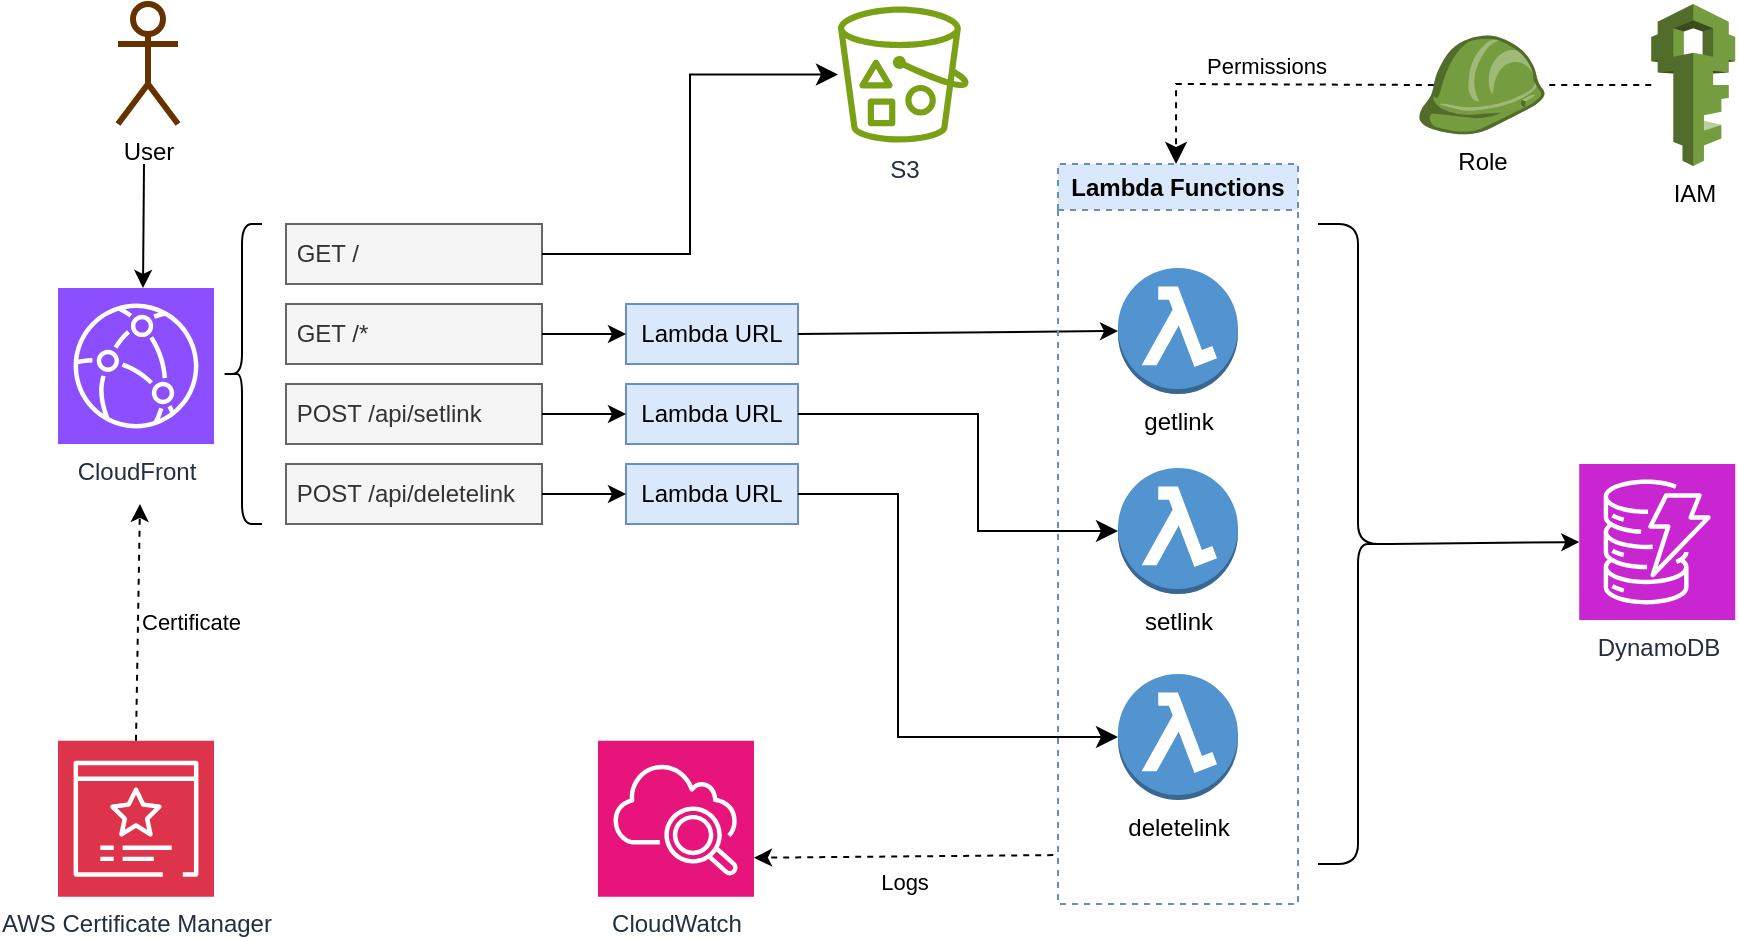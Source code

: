 <mxfile version="24.7.5">
  <diagram name="Page-1" id="Ex9OYCSxpZonpExHsZKU">
    <mxGraphModel dx="875" dy="532" grid="1" gridSize="10" guides="1" tooltips="1" connect="1" arrows="1" fold="1" page="1" pageScale="1" pageWidth="850" pageHeight="1100" math="0" shadow="0">
      <root>
        <mxCell id="0" />
        <mxCell id="1" parent="0" />
        <mxCell id="ScxCKHqK9inZu00NBfnN-2" value="CloudFront" style="sketch=0;points=[[0,0,0],[0.25,0,0],[0.5,0,0],[0.75,0,0],[1,0,0],[0,1,0],[0.25,1,0],[0.5,1,0],[0.75,1,0],[1,1,0],[0,0.25,0],[0,0.5,0],[0,0.75,0],[1,0.25,0],[1,0.5,0],[1,0.75,0]];outlineConnect=0;fontColor=#232F3E;fillColor=#8C4FFF;strokeColor=#ffffff;dashed=0;verticalLabelPosition=bottom;verticalAlign=top;align=center;html=1;fontSize=12;fontStyle=0;aspect=fixed;shape=mxgraph.aws4.resourceIcon;resIcon=mxgraph.aws4.cloudfront;" parent="1" vertex="1">
          <mxGeometry x="230" y="572" width="78" height="78" as="geometry" />
        </mxCell>
        <mxCell id="ScxCKHqK9inZu00NBfnN-14" value="DynamoDB" style="sketch=0;points=[[0,0,0],[0.25,0,0],[0.5,0,0],[0.75,0,0],[1,0,0],[0,1,0],[0.25,1,0],[0.5,1,0],[0.75,1,0],[1,1,0],[0,0.25,0],[0,0.5,0],[0,0.75,0],[1,0.25,0],[1,0.5,0],[1,0.75,0]];outlineConnect=0;fontColor=#232F3E;fillColor=#C925D1;strokeColor=#ffffff;dashed=0;verticalLabelPosition=bottom;verticalAlign=top;align=center;html=1;fontSize=12;fontStyle=0;aspect=fixed;shape=mxgraph.aws4.resourceIcon;resIcon=mxgraph.aws4.dynamodb;" parent="1" vertex="1">
          <mxGeometry x="990.62" y="660" width="78" height="78" as="geometry" />
        </mxCell>
        <mxCell id="ScxCKHqK9inZu00NBfnN-21" value="AWS Certificate Manager" style="sketch=0;points=[[0,0,0],[0.25,0,0],[0.5,0,0],[0.75,0,0],[1,0,0],[0,1,0],[0.25,1,0],[0.5,1,0],[0.75,1,0],[1,1,0],[0,0.25,0],[0,0.5,0],[0,0.75,0],[1,0.25,0],[1,0.5,0],[1,0.75,0]];outlineConnect=0;fontColor=#232F3E;fillColor=#DD344C;strokeColor=#ffffff;dashed=0;verticalLabelPosition=bottom;verticalAlign=top;align=center;html=1;fontSize=12;fontStyle=0;aspect=fixed;shape=mxgraph.aws4.resourceIcon;resIcon=mxgraph.aws4.certificate_manager_3;" parent="1" vertex="1">
          <mxGeometry x="230" y="798.37" width="78" height="78" as="geometry" />
        </mxCell>
        <mxCell id="ScxCKHqK9inZu00NBfnN-26" value="S3" style="sketch=0;outlineConnect=0;fontColor=#232F3E;gradientColor=none;fillColor=#7AA116;strokeColor=none;dashed=0;verticalLabelPosition=bottom;verticalAlign=top;align=center;html=1;fontSize=12;fontStyle=0;aspect=fixed;pointerEvents=1;shape=mxgraph.aws4.bucket_with_objects;" parent="1" vertex="1">
          <mxGeometry x="620" y="431.25" width="65.38" height="68" as="geometry" />
        </mxCell>
        <mxCell id="ScxCKHqK9inZu00NBfnN-30" value="CloudWatch" style="sketch=0;points=[[0,0,0],[0.25,0,0],[0.5,0,0],[0.75,0,0],[1,0,0],[0,1,0],[0.25,1,0],[0.5,1,0],[0.75,1,0],[1,1,0],[0,0.25,0],[0,0.5,0],[0,0.75,0],[1,0.25,0],[1,0.5,0],[1,0.75,0]];points=[[0,0,0],[0.25,0,0],[0.5,0,0],[0.75,0,0],[1,0,0],[0,1,0],[0.25,1,0],[0.5,1,0],[0.75,1,0],[1,1,0],[0,0.25,0],[0,0.5,0],[0,0.75,0],[1,0.25,0],[1,0.5,0],[1,0.75,0]];outlineConnect=0;fontColor=#232F3E;fillColor=#E7157B;strokeColor=#ffffff;dashed=0;verticalLabelPosition=bottom;verticalAlign=top;align=center;html=1;fontSize=12;fontStyle=0;aspect=fixed;shape=mxgraph.aws4.resourceIcon;resIcon=mxgraph.aws4.cloudwatch_2;" parent="1" vertex="1">
          <mxGeometry x="500" y="798.37" width="78" height="78" as="geometry" />
        </mxCell>
        <mxCell id="ScxCKHqK9inZu00NBfnN-32" value="" style="shape=curlyBracket;whiteSpace=wrap;html=1;rounded=1;labelPosition=left;verticalLabelPosition=middle;align=right;verticalAlign=middle;" parent="1" vertex="1">
          <mxGeometry x="312" y="540" width="20" height="150" as="geometry" />
        </mxCell>
        <mxCell id="ScxCKHqK9inZu00NBfnN-33" value="IAM" style="outlineConnect=0;dashed=0;verticalLabelPosition=bottom;verticalAlign=top;align=center;html=1;shape=mxgraph.aws3.iam;fillColor=#759C3E;gradientColor=none;" parent="1" vertex="1">
          <mxGeometry x="1026.62" y="430" width="42" height="81" as="geometry" />
        </mxCell>
        <mxCell id="ScxCKHqK9inZu00NBfnN-35" value="Role" style="outlineConnect=0;dashed=0;verticalLabelPosition=bottom;verticalAlign=top;align=center;html=1;shape=mxgraph.aws3.role;fillColor=#759C3E;gradientColor=none;" parent="1" vertex="1">
          <mxGeometry x="910" y="445.75" width="63.25" height="49.5" as="geometry" />
        </mxCell>
        <mxCell id="ScxCKHqK9inZu00NBfnN-41" value="&amp;nbsp;GET /" style="rounded=0;whiteSpace=wrap;html=1;align=left;fillColor=#f5f5f5;fontColor=#333333;strokeColor=#666666;" parent="1" vertex="1">
          <mxGeometry x="344" y="540" width="128" height="30" as="geometry" />
        </mxCell>
        <mxCell id="ScxCKHqK9inZu00NBfnN-42" value="&amp;nbsp;GET /*" style="rounded=0;whiteSpace=wrap;html=1;align=left;fillColor=#f5f5f5;strokeColor=#666666;fontColor=#333333;" parent="1" vertex="1">
          <mxGeometry x="344" y="580" width="128" height="30" as="geometry" />
        </mxCell>
        <mxCell id="ScxCKHqK9inZu00NBfnN-43" value="&amp;nbsp;POST /api/setlink" style="rounded=0;whiteSpace=wrap;html=1;align=left;fillColor=#f5f5f5;strokeColor=#666666;fontColor=#333333;" parent="1" vertex="1">
          <mxGeometry x="344" y="620" width="128" height="30" as="geometry" />
        </mxCell>
        <mxCell id="ScxCKHqK9inZu00NBfnN-44" value="&amp;nbsp;POST /api/deletelink" style="rounded=0;whiteSpace=wrap;html=1;align=left;fillColor=#f5f5f5;strokeColor=#666666;fontColor=#333333;" parent="1" vertex="1">
          <mxGeometry x="344" y="660" width="128" height="30" as="geometry" />
        </mxCell>
        <mxCell id="ScxCKHqK9inZu00NBfnN-46" value="Lambda URL" style="rounded=0;whiteSpace=wrap;html=1;align=center;fillColor=#dae8fc;strokeColor=#6c8ebf;" parent="1" vertex="1">
          <mxGeometry x="514" y="580" width="86" height="30" as="geometry" />
        </mxCell>
        <mxCell id="ScxCKHqK9inZu00NBfnN-47" value="Lambda URL" style="rounded=0;whiteSpace=wrap;html=1;align=center;fillColor=#dae8fc;strokeColor=#6c8ebf;" parent="1" vertex="1">
          <mxGeometry x="514" y="620" width="86" height="30" as="geometry" />
        </mxCell>
        <mxCell id="ScxCKHqK9inZu00NBfnN-48" value="Lambda URL" style="rounded=0;whiteSpace=wrap;html=1;align=center;fillColor=#dae8fc;strokeColor=#6c8ebf;" parent="1" vertex="1">
          <mxGeometry x="514" y="660" width="86" height="30" as="geometry" />
        </mxCell>
        <mxCell id="ScxCKHqK9inZu00NBfnN-50" value="" style="endArrow=classic;html=1;rounded=0;entryX=0;entryY=0.5;entryDx=0;entryDy=0;exitX=1;exitY=0.5;exitDx=0;exitDy=0;" parent="1" source="ScxCKHqK9inZu00NBfnN-42" target="ScxCKHqK9inZu00NBfnN-46" edge="1">
          <mxGeometry width="50" height="50" relative="1" as="geometry">
            <mxPoint x="400" y="600" as="sourcePoint" />
            <mxPoint x="450" y="550" as="targetPoint" />
          </mxGeometry>
        </mxCell>
        <mxCell id="ScxCKHqK9inZu00NBfnN-51" value="" style="endArrow=classic;html=1;rounded=0;entryX=0;entryY=0.5;entryDx=0;entryDy=0;exitX=1;exitY=0.5;exitDx=0;exitDy=0;" parent="1" source="ScxCKHqK9inZu00NBfnN-43" target="ScxCKHqK9inZu00NBfnN-47" edge="1">
          <mxGeometry width="50" height="50" relative="1" as="geometry">
            <mxPoint x="400" y="600" as="sourcePoint" />
            <mxPoint x="450" y="550" as="targetPoint" />
          </mxGeometry>
        </mxCell>
        <mxCell id="ScxCKHqK9inZu00NBfnN-52" value="" style="endArrow=classic;html=1;rounded=0;entryX=0;entryY=0.5;entryDx=0;entryDy=0;exitX=1;exitY=0.5;exitDx=0;exitDy=0;" parent="1" source="ScxCKHqK9inZu00NBfnN-44" target="ScxCKHqK9inZu00NBfnN-48" edge="1">
          <mxGeometry width="50" height="50" relative="1" as="geometry">
            <mxPoint x="400" y="600" as="sourcePoint" />
            <mxPoint x="450" y="550" as="targetPoint" />
          </mxGeometry>
        </mxCell>
        <mxCell id="ScxCKHqK9inZu00NBfnN-59" value="" style="endArrow=classic;html=1;rounded=0;exitX=0.1;exitY=0.5;exitDx=0;exitDy=0;exitPerimeter=0;entryX=0;entryY=0.5;entryDx=0;entryDy=0;entryPerimeter=0;" parent="1" source="ScxCKHqK9inZu00NBfnN-58" target="ScxCKHqK9inZu00NBfnN-14" edge="1">
          <mxGeometry width="50" height="50" relative="1" as="geometry">
            <mxPoint x="730" y="715" as="sourcePoint" />
            <mxPoint x="780" y="665" as="targetPoint" />
          </mxGeometry>
        </mxCell>
        <mxCell id="ScxCKHqK9inZu00NBfnN-58" value="" style="shape=curlyBracket;whiteSpace=wrap;html=1;rounded=1;flipH=1;labelPosition=right;verticalLabelPosition=middle;align=left;verticalAlign=middle;" parent="1" vertex="1">
          <mxGeometry x="860" y="540" width="40" height="320" as="geometry" />
        </mxCell>
        <mxCell id="ScxCKHqK9inZu00NBfnN-64" value="" style="endArrow=none;html=1;rounded=0;endFill=0;dashed=1;" parent="1" source="ScxCKHqK9inZu00NBfnN-33" target="ScxCKHqK9inZu00NBfnN-35" edge="1">
          <mxGeometry width="50" height="50" relative="1" as="geometry">
            <mxPoint x="826.62" y="605.5" as="sourcePoint" />
            <mxPoint x="876.62" y="555.5" as="targetPoint" />
          </mxGeometry>
        </mxCell>
        <mxCell id="ScxCKHqK9inZu00NBfnN-68" value="Permissions" style="edgeStyle=elbowEdgeStyle;elbow=vertical;endArrow=classic;html=1;curved=0;rounded=0;endSize=8;startSize=8;entryX=0.492;entryY=0;entryDx=0;entryDy=0;exitX=0.125;exitY=0.5;exitDx=0;exitDy=0;exitPerimeter=0;dashed=1;align=center;labelPosition=center;verticalLabelPosition=top;verticalAlign=bottom;entryPerimeter=0;" parent="1" source="ScxCKHqK9inZu00NBfnN-35" target="ScxCKHqK9inZu00NBfnN-77" edge="1">
          <mxGeometry width="50" height="50" relative="1" as="geometry">
            <mxPoint x="680" y="640" as="sourcePoint" />
            <mxPoint x="794" y="520" as="targetPoint" />
            <Array as="points">
              <mxPoint x="860" y="470" />
            </Array>
          </mxGeometry>
        </mxCell>
        <mxCell id="ScxCKHqK9inZu00NBfnN-70" value="" style="edgeStyle=elbowEdgeStyle;elbow=horizontal;endArrow=classic;html=1;curved=0;rounded=0;endSize=8;startSize=8;exitX=1;exitY=0.5;exitDx=0;exitDy=0;" parent="1" source="ScxCKHqK9inZu00NBfnN-41" target="ScxCKHqK9inZu00NBfnN-26" edge="1">
          <mxGeometry width="50" height="50" relative="1" as="geometry">
            <mxPoint x="680" y="720" as="sourcePoint" />
            <mxPoint x="730" y="670" as="targetPoint" />
          </mxGeometry>
        </mxCell>
        <mxCell id="ScxCKHqK9inZu00NBfnN-71" value="" style="endArrow=classic;html=1;rounded=0;exitX=1;exitY=0.5;exitDx=0;exitDy=0;entryX=0;entryY=0.5;entryDx=0;entryDy=0;entryPerimeter=0;" parent="1" source="ScxCKHqK9inZu00NBfnN-46" target="ScxCKHqK9inZu00NBfnN-84" edge="1">
          <mxGeometry width="50" height="50" relative="1" as="geometry">
            <mxPoint x="680" y="640" as="sourcePoint" />
            <mxPoint x="752.5" y="595" as="targetPoint" />
          </mxGeometry>
        </mxCell>
        <mxCell id="ScxCKHqK9inZu00NBfnN-72" value="" style="edgeStyle=elbowEdgeStyle;elbow=horizontal;endArrow=classic;html=1;curved=0;rounded=0;endSize=8;startSize=8;exitX=1;exitY=0.5;exitDx=0;exitDy=0;entryX=0;entryY=0.5;entryDx=0;entryDy=0;entryPerimeter=0;" parent="1" source="ScxCKHqK9inZu00NBfnN-47" target="ScxCKHqK9inZu00NBfnN-85" edge="1">
          <mxGeometry width="50" height="50" relative="1" as="geometry">
            <mxPoint x="680" y="710" as="sourcePoint" />
            <mxPoint x="750" y="690" as="targetPoint" />
            <Array as="points">
              <mxPoint x="690" y="670" />
            </Array>
          </mxGeometry>
        </mxCell>
        <mxCell id="ScxCKHqK9inZu00NBfnN-73" value="" style="edgeStyle=elbowEdgeStyle;elbow=horizontal;endArrow=classic;html=1;curved=0;rounded=0;endSize=8;startSize=8;exitX=1;exitY=0.5;exitDx=0;exitDy=0;entryX=0;entryY=0.5;entryDx=0;entryDy=0;entryPerimeter=0;" parent="1" source="ScxCKHqK9inZu00NBfnN-48" target="ScxCKHqK9inZu00NBfnN-86" edge="1">
          <mxGeometry width="50" height="50" relative="1" as="geometry">
            <mxPoint x="680" y="710" as="sourcePoint" />
            <mxPoint x="710" y="750" as="targetPoint" />
            <Array as="points">
              <mxPoint x="650" y="730" />
            </Array>
          </mxGeometry>
        </mxCell>
        <mxCell id="ScxCKHqK9inZu00NBfnN-77" value="Lambda Functions" style="swimlane;whiteSpace=wrap;html=1;fillColor=#dae8fc;strokeColor=#6c8ebf;dashed=1;" parent="1" vertex="1">
          <mxGeometry x="730" y="510" width="120" height="370" as="geometry" />
        </mxCell>
        <mxCell id="ScxCKHqK9inZu00NBfnN-86" value="deletelink" style="outlineConnect=0;dashed=0;verticalLabelPosition=bottom;verticalAlign=top;align=center;html=1;shape=mxgraph.aws3.lambda_function;fillColor=#5294CF;gradientColor=none;" parent="ScxCKHqK9inZu00NBfnN-77" vertex="1">
          <mxGeometry x="30" y="255" width="60" height="63" as="geometry" />
        </mxCell>
        <mxCell id="ScxCKHqK9inZu00NBfnN-85" value="setlink" style="outlineConnect=0;dashed=0;verticalLabelPosition=bottom;verticalAlign=top;align=center;html=1;shape=mxgraph.aws3.lambda_function;fillColor=#5294CF;gradientColor=none;" parent="ScxCKHqK9inZu00NBfnN-77" vertex="1">
          <mxGeometry x="30" y="152" width="60" height="63" as="geometry" />
        </mxCell>
        <mxCell id="ScxCKHqK9inZu00NBfnN-84" value="getlink" style="outlineConnect=0;dashed=0;verticalLabelPosition=bottom;verticalAlign=top;align=center;html=1;shape=mxgraph.aws3.lambda_function;fillColor=#5294CF;gradientColor=none;" parent="ScxCKHqK9inZu00NBfnN-77" vertex="1">
          <mxGeometry x="30" y="52" width="60" height="63" as="geometry" />
        </mxCell>
        <mxCell id="ScxCKHqK9inZu00NBfnN-76" value="Logs" style="endArrow=classic;html=1;rounded=0;exitX=-0.003;exitY=0.883;exitDx=0;exitDy=0;exitPerimeter=0;dashed=1;labelPosition=center;verticalLabelPosition=bottom;align=center;verticalAlign=top;entryX=1;entryY=0.75;entryDx=0;entryDy=0;entryPerimeter=0;" parent="1" target="ScxCKHqK9inZu00NBfnN-30" edge="1">
          <mxGeometry width="50" height="50" relative="1" as="geometry">
            <mxPoint x="727.604" y="855.54" as="sourcePoint" />
            <mxPoint x="590" y="750" as="targetPoint" />
          </mxGeometry>
        </mxCell>
        <mxCell id="ScxCKHqK9inZu00NBfnN-81" value="User" style="shape=umlActor;verticalLabelPosition=bottom;verticalAlign=top;html=1;outlineConnect=0;fillColor=none;strokeColor=#663300;strokeWidth=3;" parent="1" vertex="1">
          <mxGeometry x="260" y="430" width="30" height="60" as="geometry" />
        </mxCell>
        <mxCell id="ScxCKHqK9inZu00NBfnN-82" value="" style="endArrow=classic;html=1;rounded=0;" parent="1" edge="1">
          <mxGeometry width="50" height="50" relative="1" as="geometry">
            <mxPoint x="273" y="510" as="sourcePoint" />
            <mxPoint x="272.5" y="572" as="targetPoint" />
          </mxGeometry>
        </mxCell>
        <mxCell id="ScxCKHqK9inZu00NBfnN-83" value="Certificate" style="endArrow=classic;html=1;rounded=0;dashed=1;exitX=0.5;exitY=0;exitDx=0;exitDy=0;exitPerimeter=0;labelPosition=left;verticalLabelPosition=middle;align=left;verticalAlign=middle;" parent="1" source="ScxCKHqK9inZu00NBfnN-21" edge="1">
          <mxGeometry width="50" height="50" relative="1" as="geometry">
            <mxPoint x="270.91" y="750" as="sourcePoint" />
            <mxPoint x="271" y="680" as="targetPoint" />
          </mxGeometry>
        </mxCell>
      </root>
    </mxGraphModel>
  </diagram>
</mxfile>
